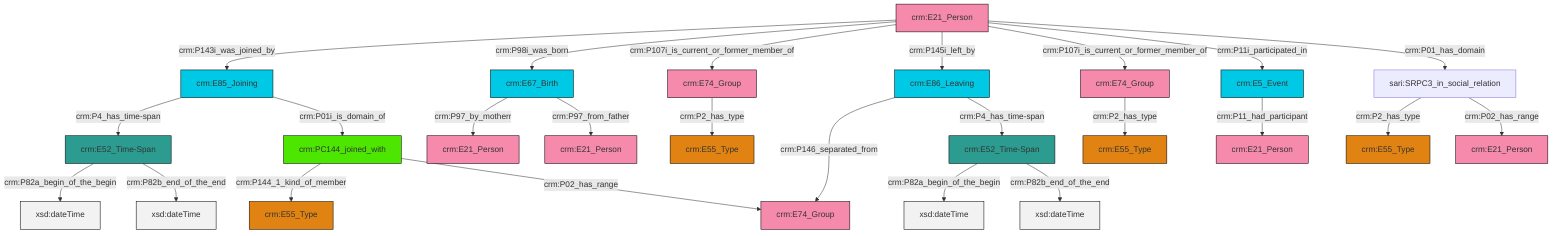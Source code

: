 graph TD
classDef Literal fill:#f2f2f2,stroke:#000000;
classDef CRM_Entity fill:#FFFFFF,stroke:#000000;
classDef Temporal_Entity fill:#00C9E6, stroke:#000000;
classDef Type fill:#E18312, stroke:#000000;
classDef Time-Span fill:#2C9C91, stroke:#000000;
classDef Appellation fill:#FFEB7F, stroke:#000000;
classDef Place fill:#008836, stroke:#000000;
classDef Persistent_Item fill:#B266B2, stroke:#000000;
classDef Conceptual_Object fill:#FFD700, stroke:#000000;
classDef Physical_Thing fill:#D2B48C, stroke:#000000;
classDef Actor fill:#f58aad, stroke:#000000;
classDef PC_Classes fill:#4ce600, stroke:#000000;
classDef Multi fill:#cccccc,stroke:#000000;

10["crm:E67_Birth"]:::Temporal_Entity -->|crm:P97_by_motherr| 11["crm:E21_Person"]:::Actor
12["crm:E52_Time-Span"]:::Time-Span -->|crm:P82a_begin_of_the_begin| 13[xsd:dateTime]:::Literal
14["crm:E21_Person"]:::Actor -->|crm:P143i_was_joined_by| 4["crm:E85_Joining"]:::Temporal_Entity
14["crm:E21_Person"]:::Actor -->|crm:P98i_was_born| 10["crm:E67_Birth"]:::Temporal_Entity
17["crm:E74_Group"]:::Actor -->|crm:P2_has_type| 18["crm:E55_Type"]:::Type
20["crm:E5_Event"]:::Temporal_Entity -->|crm:P11_had_participant| 21["crm:E21_Person"]:::Actor
15["crm:PC144_joined_with"]:::PC_Classes -->|crm:P144_1_kind_of_member| 0["crm:E55_Type"]:::Type
14["crm:E21_Person"]:::Actor -->|crm:P107i_is_current_or_former_member_of| 17["crm:E74_Group"]:::Actor
14["crm:E21_Person"]:::Actor -->|crm:P145i_left_by| 6["crm:E86_Leaving"]:::Temporal_Entity
14["crm:E21_Person"]:::Actor -->|crm:P107i_is_current_or_former_member_of| 8["crm:E74_Group"]:::Actor
26["crm:E52_Time-Span"]:::Time-Span -->|crm:P82a_begin_of_the_begin| 27[xsd:dateTime]:::Literal
6["crm:E86_Leaving"]:::Temporal_Entity -->|crm:P146_separated_from| 28["crm:E74_Group"]:::Actor
12["crm:E52_Time-Span"]:::Time-Span -->|crm:P82b_end_of_the_end| 29[xsd:dateTime]:::Literal
10["crm:E67_Birth"]:::Temporal_Entity -->|crm:P97_from_father| 30["crm:E21_Person"]:::Actor
8["crm:E74_Group"]:::Actor -->|crm:P2_has_type| 31["crm:E55_Type"]:::Type
6["crm:E86_Leaving"]:::Temporal_Entity -->|crm:P4_has_time-span| 12["crm:E52_Time-Span"]:::Time-Span
22["sari:SRPC3_in_social_relation"]:::Default -->|crm:P2_has_type| 2["crm:E55_Type"]:::Type
4["crm:E85_Joining"]:::Temporal_Entity -->|crm:P4_has_time-span| 26["crm:E52_Time-Span"]:::Time-Span
14["crm:E21_Person"]:::Actor -->|crm:P11i_participated_in| 20["crm:E5_Event"]:::Temporal_Entity
4["crm:E85_Joining"]:::Temporal_Entity -->|crm:P01i_is_domain_of| 15["crm:PC144_joined_with"]:::PC_Classes
15["crm:PC144_joined_with"]:::PC_Classes -->|crm:P02_has_range| 28["crm:E74_Group"]:::Actor
22["sari:SRPC3_in_social_relation"]:::Default -->|crm:P02_has_range| 24["crm:E21_Person"]:::Actor
14["crm:E21_Person"]:::Actor -->|crm:P01_has_domain| 22["sari:SRPC3_in_social_relation"]:::Default
26["crm:E52_Time-Span"]:::Time-Span -->|crm:P82b_end_of_the_end| 46[xsd:dateTime]:::Literal